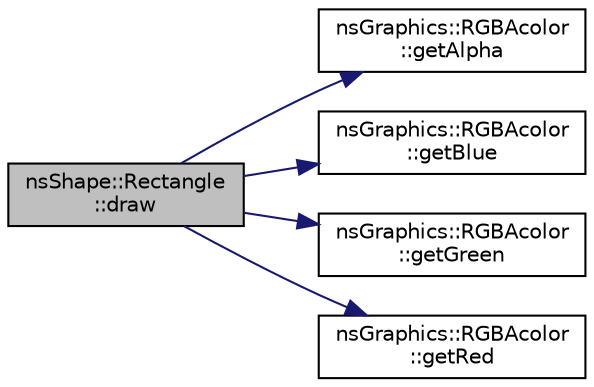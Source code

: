 digraph "nsShape::Rectangle::draw"
{
 // LATEX_PDF_SIZE
  edge [fontname="Helvetica",fontsize="10",labelfontname="Helvetica",labelfontsize="10"];
  node [fontname="Helvetica",fontsize="10",shape=record];
  rankdir="LR";
  Node1 [label="nsShape::Rectangle\l::draw",height=0.2,width=0.4,color="black", fillcolor="grey75", style="filled", fontcolor="black",tooltip="Fonction pour afficher l'objet."];
  Node1 -> Node2 [color="midnightblue",fontsize="10",style="solid",fontname="Helvetica"];
  Node2 [label="nsGraphics::RGBAcolor\l::getAlpha",height=0.2,width=0.4,color="black", fillcolor="white", style="filled",URL="$classns_graphics_1_1_r_g_b_acolor.html#a76299c507a113e326c01fe4b0bca2b1e",tooltip="Récupère le taux de transparence."];
  Node1 -> Node3 [color="midnightblue",fontsize="10",style="solid",fontname="Helvetica"];
  Node3 [label="nsGraphics::RGBAcolor\l::getBlue",height=0.2,width=0.4,color="black", fillcolor="white", style="filled",URL="$classns_graphics_1_1_r_g_b_acolor.html#a9ac0893426cce20a177d6ea7af1d7129",tooltip="Récupère le taux de bleu."];
  Node1 -> Node4 [color="midnightblue",fontsize="10",style="solid",fontname="Helvetica"];
  Node4 [label="nsGraphics::RGBAcolor\l::getGreen",height=0.2,width=0.4,color="black", fillcolor="white", style="filled",URL="$classns_graphics_1_1_r_g_b_acolor.html#a5f2dc1550c34149fc5cbc1629b54d7e4",tooltip="Récupère le taux de vert."];
  Node1 -> Node5 [color="midnightblue",fontsize="10",style="solid",fontname="Helvetica"];
  Node5 [label="nsGraphics::RGBAcolor\l::getRed",height=0.2,width=0.4,color="black", fillcolor="white", style="filled",URL="$classns_graphics_1_1_r_g_b_acolor.html#a55e40085f904b696a0bc63aed6258b79",tooltip="Récupère le taux de rouge."];
}
